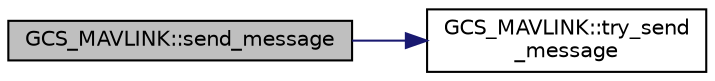 digraph "GCS_MAVLINK::send_message"
{
 // INTERACTIVE_SVG=YES
  edge [fontname="Helvetica",fontsize="10",labelfontname="Helvetica",labelfontsize="10"];
  node [fontname="Helvetica",fontsize="10",shape=record];
  rankdir="LR";
  Node1 [label="GCS_MAVLINK::send_message",height=0.2,width=0.4,color="black", fillcolor="grey75", style="filled", fontcolor="black"];
  Node1 -> Node2 [color="midnightblue",fontsize="10",style="solid",fontname="Helvetica"];
  Node2 [label="GCS_MAVLINK::try_send\l_message",height=0.2,width=0.4,color="black", fillcolor="white", style="filled",URL="$classGCS__MAVLINK.html#a30034cdbd89bcfb86392411f9b5935db"];
}
